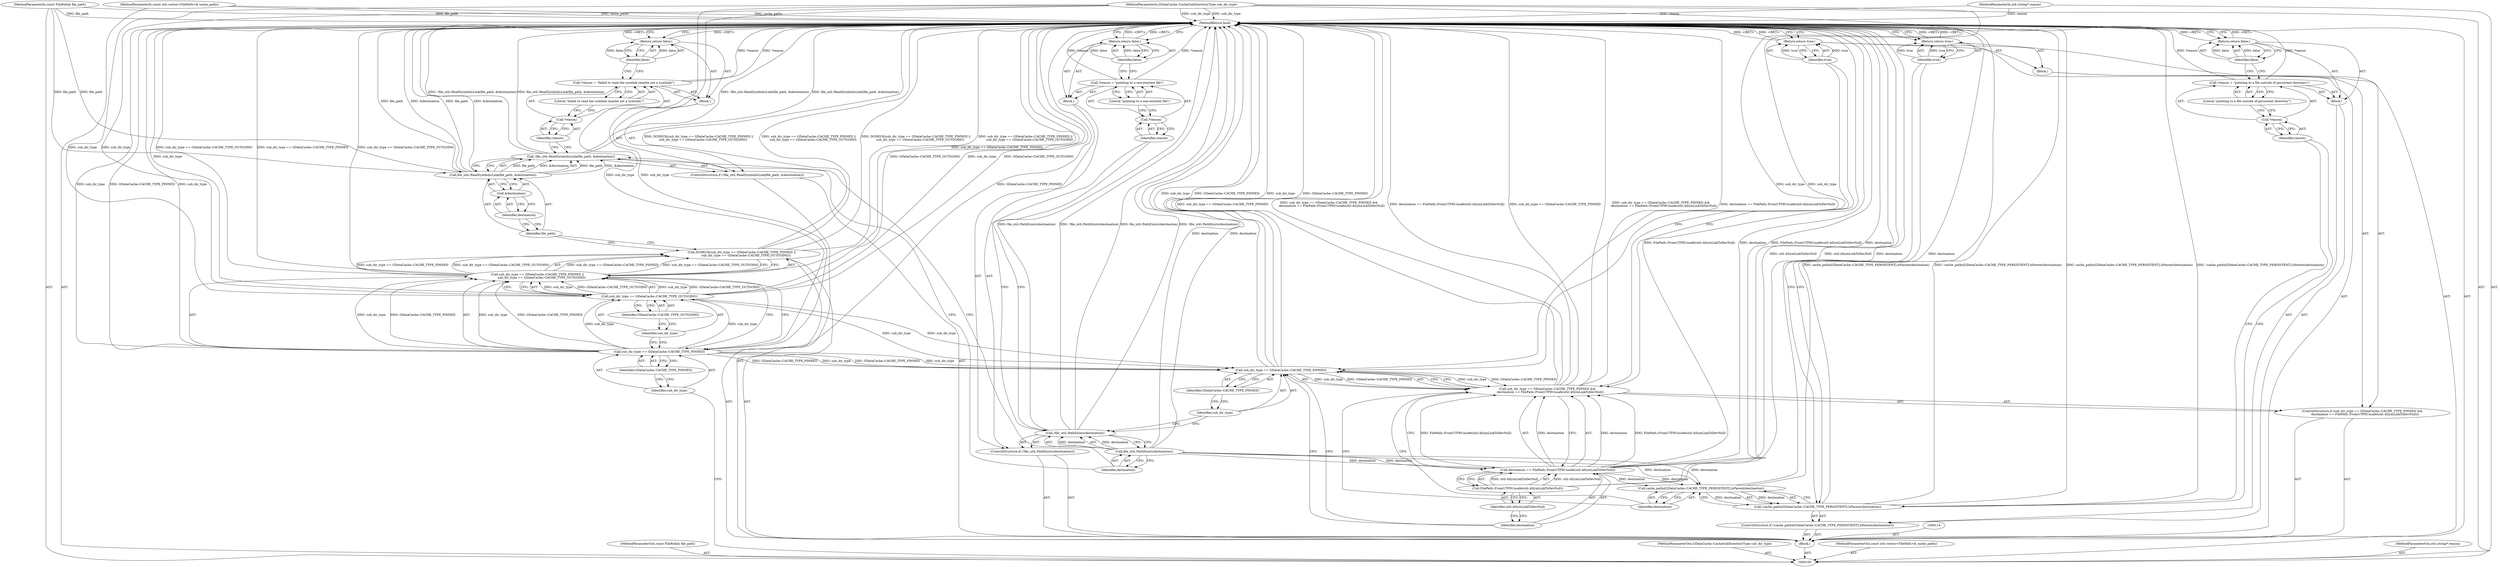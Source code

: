 digraph "1_Chrome_baef1ffd73db183ca50c854e1779ed7f6e5100a8_4" {
"1000164" [label="(MethodReturn,bool)"];
"1000101" [label="(MethodParameterIn,const FilePath& file_path)"];
"1000228" [label="(MethodParameterOut,const FilePath& file_path)"];
"1000127" [label="(Identifier,false)"];
"1000126" [label="(Return,return false;)"];
"1000128" [label="(ControlStructure,if (!file_util::PathExists(destination)))"];
"1000131" [label="(Identifier,destination)"];
"1000132" [label="(Block,)"];
"1000129" [label="(Call,!file_util::PathExists(destination))"];
"1000130" [label="(Call,file_util::PathExists(destination))"];
"1000136" [label="(Literal,\"pointing to a non-existent file\")"];
"1000133" [label="(Call,*reason = \"pointing to a non-existent file\")"];
"1000134" [label="(Call,*reason)"];
"1000135" [label="(Identifier,reason)"];
"1000138" [label="(Identifier,false)"];
"1000137" [label="(Return,return false;)"];
"1000139" [label="(ControlStructure,if (sub_dir_type == GDataCache::CACHE_TYPE_PINNED &&\n      destination == FilePath::FromUTF8Unsafe(util::kSymLinkToDevNull)))"];
"1000143" [label="(Identifier,GDataCache::CACHE_TYPE_PINNED)"];
"1000140" [label="(Call,sub_dir_type == GDataCache::CACHE_TYPE_PINNED &&\n      destination == FilePath::FromUTF8Unsafe(util::kSymLinkToDevNull))"];
"1000141" [label="(Call,sub_dir_type == GDataCache::CACHE_TYPE_PINNED)"];
"1000142" [label="(Identifier,sub_dir_type)"];
"1000146" [label="(Call,FilePath::FromUTF8Unsafe(util::kSymLinkToDevNull))"];
"1000147" [label="(Identifier,util::kSymLinkToDevNull)"];
"1000144" [label="(Call,destination == FilePath::FromUTF8Unsafe(util::kSymLinkToDevNull))"];
"1000145" [label="(Identifier,destination)"];
"1000148" [label="(Block,)"];
"1000150" [label="(Identifier,true)"];
"1000149" [label="(Return,return true;)"];
"1000102" [label="(MethodParameterIn,GDataCache::CacheSubDirectoryType sub_dir_type)"];
"1000229" [label="(MethodParameterOut,GDataCache::CacheSubDirectoryType sub_dir_type)"];
"1000151" [label="(ControlStructure,if (!cache_paths[GDataCache::CACHE_TYPE_PERSISTENT].IsParent(destination)))"];
"1000152" [label="(Call,!cache_paths[GDataCache::CACHE_TYPE_PERSISTENT].IsParent(destination))"];
"1000154" [label="(Identifier,destination)"];
"1000153" [label="(Call,cache_paths[GDataCache::CACHE_TYPE_PERSISTENT].IsParent(destination))"];
"1000155" [label="(Block,)"];
"1000159" [label="(Literal,\"pointing to a file outside of persistent directory\")"];
"1000156" [label="(Call,*reason = \"pointing to a file outside of persistent directory\")"];
"1000157" [label="(Call,*reason)"];
"1000158" [label="(Identifier,reason)"];
"1000161" [label="(Identifier,false)"];
"1000160" [label="(Return,return false;)"];
"1000162" [label="(Return,return true;)"];
"1000163" [label="(Identifier,true)"];
"1000103" [label="(MethodParameterIn,const std::vector<FilePath>& cache_paths)"];
"1000230" [label="(MethodParameterOut,const std::vector<FilePath>& cache_paths)"];
"1000104" [label="(MethodParameterIn,std::string* reason)"];
"1000231" [label="(MethodParameterOut,std::string* reason)"];
"1000105" [label="(Block,)"];
"1000106" [label="(Call,DCHECK(sub_dir_type == GDataCache::CACHE_TYPE_PINNED ||\n         sub_dir_type == GDataCache::CACHE_TYPE_OUTGOING))"];
"1000110" [label="(Identifier,GDataCache::CACHE_TYPE_PINNED)"];
"1000107" [label="(Call,sub_dir_type == GDataCache::CACHE_TYPE_PINNED ||\n         sub_dir_type == GDataCache::CACHE_TYPE_OUTGOING)"];
"1000108" [label="(Call,sub_dir_type == GDataCache::CACHE_TYPE_PINNED)"];
"1000109" [label="(Identifier,sub_dir_type)"];
"1000113" [label="(Identifier,GDataCache::CACHE_TYPE_OUTGOING)"];
"1000111" [label="(Call,sub_dir_type == GDataCache::CACHE_TYPE_OUTGOING)"];
"1000112" [label="(Identifier,sub_dir_type)"];
"1000115" [label="(ControlStructure,if (!file_util::ReadSymbolicLink(file_path, &destination)))"];
"1000118" [label="(Identifier,file_path)"];
"1000119" [label="(Call,&destination)"];
"1000120" [label="(Identifier,destination)"];
"1000116" [label="(Call,!file_util::ReadSymbolicLink(file_path, &destination))"];
"1000121" [label="(Block,)"];
"1000117" [label="(Call,file_util::ReadSymbolicLink(file_path, &destination))"];
"1000125" [label="(Literal,\"failed to read the symlink (maybe not a symlink)\")"];
"1000122" [label="(Call,*reason = \"failed to read the symlink (maybe not a symlink)\")"];
"1000123" [label="(Call,*reason)"];
"1000124" [label="(Identifier,reason)"];
"1000164" -> "1000100"  [label="AST: "];
"1000164" -> "1000126"  [label="CFG: "];
"1000164" -> "1000137"  [label="CFG: "];
"1000164" -> "1000149"  [label="CFG: "];
"1000164" -> "1000160"  [label="CFG: "];
"1000164" -> "1000162"  [label="CFG: "];
"1000126" -> "1000164"  [label="DDG: <RET>"];
"1000162" -> "1000164"  [label="DDG: <RET>"];
"1000137" -> "1000164"  [label="DDG: <RET>"];
"1000149" -> "1000164"  [label="DDG: <RET>"];
"1000160" -> "1000164"  [label="DDG: <RET>"];
"1000116" -> "1000164"  [label="DDG: file_util::ReadSymbolicLink(file_path, &destination)"];
"1000116" -> "1000164"  [label="DDG: !file_util::ReadSymbolicLink(file_path, &destination)"];
"1000129" -> "1000164"  [label="DDG: file_util::PathExists(destination)"];
"1000129" -> "1000164"  [label="DDG: !file_util::PathExists(destination)"];
"1000141" -> "1000164"  [label="DDG: sub_dir_type"];
"1000141" -> "1000164"  [label="DDG: GDataCache::CACHE_TYPE_PINNED"];
"1000107" -> "1000164"  [label="DDG: sub_dir_type == GDataCache::CACHE_TYPE_PINNED"];
"1000107" -> "1000164"  [label="DDG: sub_dir_type == GDataCache::CACHE_TYPE_OUTGOING"];
"1000106" -> "1000164"  [label="DDG: sub_dir_type == GDataCache::CACHE_TYPE_PINNED ||\n         sub_dir_type == GDataCache::CACHE_TYPE_OUTGOING"];
"1000106" -> "1000164"  [label="DDG: DCHECK(sub_dir_type == GDataCache::CACHE_TYPE_PINNED ||\n         sub_dir_type == GDataCache::CACHE_TYPE_OUTGOING)"];
"1000156" -> "1000164"  [label="DDG: *reason"];
"1000104" -> "1000164"  [label="DDG: reason"];
"1000152" -> "1000164"  [label="DDG: cache_paths[GDataCache::CACHE_TYPE_PERSISTENT].IsParent(destination)"];
"1000152" -> "1000164"  [label="DDG: !cache_paths[GDataCache::CACHE_TYPE_PERSISTENT].IsParent(destination)"];
"1000117" -> "1000164"  [label="DDG: file_path"];
"1000117" -> "1000164"  [label="DDG: &destination"];
"1000153" -> "1000164"  [label="DDG: destination"];
"1000144" -> "1000164"  [label="DDG: FilePath::FromUTF8Unsafe(util::kSymLinkToDevNull)"];
"1000144" -> "1000164"  [label="DDG: destination"];
"1000130" -> "1000164"  [label="DDG: destination"];
"1000122" -> "1000164"  [label="DDG: *reason"];
"1000140" -> "1000164"  [label="DDG: sub_dir_type == GDataCache::CACHE_TYPE_PINNED"];
"1000140" -> "1000164"  [label="DDG: sub_dir_type == GDataCache::CACHE_TYPE_PINNED &&\n      destination == FilePath::FromUTF8Unsafe(util::kSymLinkToDevNull)"];
"1000140" -> "1000164"  [label="DDG: destination == FilePath::FromUTF8Unsafe(util::kSymLinkToDevNull)"];
"1000103" -> "1000164"  [label="DDG: cache_paths"];
"1000133" -> "1000164"  [label="DDG: *reason"];
"1000102" -> "1000164"  [label="DDG: sub_dir_type"];
"1000111" -> "1000164"  [label="DDG: sub_dir_type"];
"1000111" -> "1000164"  [label="DDG: GDataCache::CACHE_TYPE_OUTGOING"];
"1000101" -> "1000164"  [label="DDG: file_path"];
"1000108" -> "1000164"  [label="DDG: GDataCache::CACHE_TYPE_PINNED"];
"1000108" -> "1000164"  [label="DDG: sub_dir_type"];
"1000146" -> "1000164"  [label="DDG: util::kSymLinkToDevNull"];
"1000101" -> "1000100"  [label="AST: "];
"1000101" -> "1000164"  [label="DDG: file_path"];
"1000101" -> "1000117"  [label="DDG: file_path"];
"1000228" -> "1000100"  [label="AST: "];
"1000127" -> "1000126"  [label="AST: "];
"1000127" -> "1000122"  [label="CFG: "];
"1000126" -> "1000127"  [label="CFG: "];
"1000127" -> "1000126"  [label="DDG: false"];
"1000126" -> "1000121"  [label="AST: "];
"1000126" -> "1000127"  [label="CFG: "];
"1000127" -> "1000126"  [label="AST: "];
"1000164" -> "1000126"  [label="CFG: "];
"1000126" -> "1000164"  [label="DDG: <RET>"];
"1000127" -> "1000126"  [label="DDG: false"];
"1000128" -> "1000105"  [label="AST: "];
"1000129" -> "1000128"  [label="AST: "];
"1000132" -> "1000128"  [label="AST: "];
"1000131" -> "1000130"  [label="AST: "];
"1000131" -> "1000116"  [label="CFG: "];
"1000130" -> "1000131"  [label="CFG: "];
"1000132" -> "1000128"  [label="AST: "];
"1000133" -> "1000132"  [label="AST: "];
"1000137" -> "1000132"  [label="AST: "];
"1000129" -> "1000128"  [label="AST: "];
"1000129" -> "1000130"  [label="CFG: "];
"1000130" -> "1000129"  [label="AST: "];
"1000135" -> "1000129"  [label="CFG: "];
"1000142" -> "1000129"  [label="CFG: "];
"1000129" -> "1000164"  [label="DDG: file_util::PathExists(destination)"];
"1000129" -> "1000164"  [label="DDG: !file_util::PathExists(destination)"];
"1000130" -> "1000129"  [label="DDG: destination"];
"1000130" -> "1000129"  [label="AST: "];
"1000130" -> "1000131"  [label="CFG: "];
"1000131" -> "1000130"  [label="AST: "];
"1000129" -> "1000130"  [label="CFG: "];
"1000130" -> "1000164"  [label="DDG: destination"];
"1000130" -> "1000129"  [label="DDG: destination"];
"1000130" -> "1000144"  [label="DDG: destination"];
"1000130" -> "1000153"  [label="DDG: destination"];
"1000136" -> "1000133"  [label="AST: "];
"1000136" -> "1000134"  [label="CFG: "];
"1000133" -> "1000136"  [label="CFG: "];
"1000133" -> "1000132"  [label="AST: "];
"1000133" -> "1000136"  [label="CFG: "];
"1000134" -> "1000133"  [label="AST: "];
"1000136" -> "1000133"  [label="AST: "];
"1000138" -> "1000133"  [label="CFG: "];
"1000133" -> "1000164"  [label="DDG: *reason"];
"1000134" -> "1000133"  [label="AST: "];
"1000134" -> "1000135"  [label="CFG: "];
"1000135" -> "1000134"  [label="AST: "];
"1000136" -> "1000134"  [label="CFG: "];
"1000135" -> "1000134"  [label="AST: "];
"1000135" -> "1000129"  [label="CFG: "];
"1000134" -> "1000135"  [label="CFG: "];
"1000138" -> "1000137"  [label="AST: "];
"1000138" -> "1000133"  [label="CFG: "];
"1000137" -> "1000138"  [label="CFG: "];
"1000138" -> "1000137"  [label="DDG: false"];
"1000137" -> "1000132"  [label="AST: "];
"1000137" -> "1000138"  [label="CFG: "];
"1000138" -> "1000137"  [label="AST: "];
"1000164" -> "1000137"  [label="CFG: "];
"1000137" -> "1000164"  [label="DDG: <RET>"];
"1000138" -> "1000137"  [label="DDG: false"];
"1000139" -> "1000105"  [label="AST: "];
"1000140" -> "1000139"  [label="AST: "];
"1000148" -> "1000139"  [label="AST: "];
"1000143" -> "1000141"  [label="AST: "];
"1000143" -> "1000142"  [label="CFG: "];
"1000141" -> "1000143"  [label="CFG: "];
"1000140" -> "1000139"  [label="AST: "];
"1000140" -> "1000141"  [label="CFG: "];
"1000140" -> "1000144"  [label="CFG: "];
"1000141" -> "1000140"  [label="AST: "];
"1000144" -> "1000140"  [label="AST: "];
"1000150" -> "1000140"  [label="CFG: "];
"1000154" -> "1000140"  [label="CFG: "];
"1000140" -> "1000164"  [label="DDG: sub_dir_type == GDataCache::CACHE_TYPE_PINNED"];
"1000140" -> "1000164"  [label="DDG: sub_dir_type == GDataCache::CACHE_TYPE_PINNED &&\n      destination == FilePath::FromUTF8Unsafe(util::kSymLinkToDevNull)"];
"1000140" -> "1000164"  [label="DDG: destination == FilePath::FromUTF8Unsafe(util::kSymLinkToDevNull)"];
"1000141" -> "1000140"  [label="DDG: sub_dir_type"];
"1000141" -> "1000140"  [label="DDG: GDataCache::CACHE_TYPE_PINNED"];
"1000144" -> "1000140"  [label="DDG: destination"];
"1000144" -> "1000140"  [label="DDG: FilePath::FromUTF8Unsafe(util::kSymLinkToDevNull)"];
"1000141" -> "1000140"  [label="AST: "];
"1000141" -> "1000143"  [label="CFG: "];
"1000142" -> "1000141"  [label="AST: "];
"1000143" -> "1000141"  [label="AST: "];
"1000145" -> "1000141"  [label="CFG: "];
"1000140" -> "1000141"  [label="CFG: "];
"1000141" -> "1000164"  [label="DDG: sub_dir_type"];
"1000141" -> "1000164"  [label="DDG: GDataCache::CACHE_TYPE_PINNED"];
"1000141" -> "1000140"  [label="DDG: sub_dir_type"];
"1000141" -> "1000140"  [label="DDG: GDataCache::CACHE_TYPE_PINNED"];
"1000108" -> "1000141"  [label="DDG: sub_dir_type"];
"1000108" -> "1000141"  [label="DDG: GDataCache::CACHE_TYPE_PINNED"];
"1000111" -> "1000141"  [label="DDG: sub_dir_type"];
"1000102" -> "1000141"  [label="DDG: sub_dir_type"];
"1000142" -> "1000141"  [label="AST: "];
"1000142" -> "1000129"  [label="CFG: "];
"1000143" -> "1000142"  [label="CFG: "];
"1000146" -> "1000144"  [label="AST: "];
"1000146" -> "1000147"  [label="CFG: "];
"1000147" -> "1000146"  [label="AST: "];
"1000144" -> "1000146"  [label="CFG: "];
"1000146" -> "1000164"  [label="DDG: util::kSymLinkToDevNull"];
"1000146" -> "1000144"  [label="DDG: util::kSymLinkToDevNull"];
"1000147" -> "1000146"  [label="AST: "];
"1000147" -> "1000145"  [label="CFG: "];
"1000146" -> "1000147"  [label="CFG: "];
"1000144" -> "1000140"  [label="AST: "];
"1000144" -> "1000146"  [label="CFG: "];
"1000145" -> "1000144"  [label="AST: "];
"1000146" -> "1000144"  [label="AST: "];
"1000140" -> "1000144"  [label="CFG: "];
"1000144" -> "1000164"  [label="DDG: FilePath::FromUTF8Unsafe(util::kSymLinkToDevNull)"];
"1000144" -> "1000164"  [label="DDG: destination"];
"1000144" -> "1000140"  [label="DDG: destination"];
"1000144" -> "1000140"  [label="DDG: FilePath::FromUTF8Unsafe(util::kSymLinkToDevNull)"];
"1000130" -> "1000144"  [label="DDG: destination"];
"1000146" -> "1000144"  [label="DDG: util::kSymLinkToDevNull"];
"1000144" -> "1000153"  [label="DDG: destination"];
"1000145" -> "1000144"  [label="AST: "];
"1000145" -> "1000141"  [label="CFG: "];
"1000147" -> "1000145"  [label="CFG: "];
"1000148" -> "1000139"  [label="AST: "];
"1000149" -> "1000148"  [label="AST: "];
"1000150" -> "1000149"  [label="AST: "];
"1000150" -> "1000140"  [label="CFG: "];
"1000149" -> "1000150"  [label="CFG: "];
"1000150" -> "1000149"  [label="DDG: true"];
"1000149" -> "1000148"  [label="AST: "];
"1000149" -> "1000150"  [label="CFG: "];
"1000150" -> "1000149"  [label="AST: "];
"1000164" -> "1000149"  [label="CFG: "];
"1000149" -> "1000164"  [label="DDG: <RET>"];
"1000150" -> "1000149"  [label="DDG: true"];
"1000102" -> "1000100"  [label="AST: "];
"1000102" -> "1000164"  [label="DDG: sub_dir_type"];
"1000102" -> "1000108"  [label="DDG: sub_dir_type"];
"1000102" -> "1000111"  [label="DDG: sub_dir_type"];
"1000102" -> "1000141"  [label="DDG: sub_dir_type"];
"1000229" -> "1000100"  [label="AST: "];
"1000151" -> "1000105"  [label="AST: "];
"1000152" -> "1000151"  [label="AST: "];
"1000155" -> "1000151"  [label="AST: "];
"1000152" -> "1000151"  [label="AST: "];
"1000152" -> "1000153"  [label="CFG: "];
"1000153" -> "1000152"  [label="AST: "];
"1000158" -> "1000152"  [label="CFG: "];
"1000163" -> "1000152"  [label="CFG: "];
"1000152" -> "1000164"  [label="DDG: cache_paths[GDataCache::CACHE_TYPE_PERSISTENT].IsParent(destination)"];
"1000152" -> "1000164"  [label="DDG: !cache_paths[GDataCache::CACHE_TYPE_PERSISTENT].IsParent(destination)"];
"1000153" -> "1000152"  [label="DDG: destination"];
"1000154" -> "1000153"  [label="AST: "];
"1000154" -> "1000140"  [label="CFG: "];
"1000153" -> "1000154"  [label="CFG: "];
"1000153" -> "1000152"  [label="AST: "];
"1000153" -> "1000154"  [label="CFG: "];
"1000154" -> "1000153"  [label="AST: "];
"1000152" -> "1000153"  [label="CFG: "];
"1000153" -> "1000164"  [label="DDG: destination"];
"1000153" -> "1000152"  [label="DDG: destination"];
"1000144" -> "1000153"  [label="DDG: destination"];
"1000130" -> "1000153"  [label="DDG: destination"];
"1000155" -> "1000151"  [label="AST: "];
"1000156" -> "1000155"  [label="AST: "];
"1000160" -> "1000155"  [label="AST: "];
"1000159" -> "1000156"  [label="AST: "];
"1000159" -> "1000157"  [label="CFG: "];
"1000156" -> "1000159"  [label="CFG: "];
"1000156" -> "1000155"  [label="AST: "];
"1000156" -> "1000159"  [label="CFG: "];
"1000157" -> "1000156"  [label="AST: "];
"1000159" -> "1000156"  [label="AST: "];
"1000161" -> "1000156"  [label="CFG: "];
"1000156" -> "1000164"  [label="DDG: *reason"];
"1000157" -> "1000156"  [label="AST: "];
"1000157" -> "1000158"  [label="CFG: "];
"1000158" -> "1000157"  [label="AST: "];
"1000159" -> "1000157"  [label="CFG: "];
"1000158" -> "1000157"  [label="AST: "];
"1000158" -> "1000152"  [label="CFG: "];
"1000157" -> "1000158"  [label="CFG: "];
"1000161" -> "1000160"  [label="AST: "];
"1000161" -> "1000156"  [label="CFG: "];
"1000160" -> "1000161"  [label="CFG: "];
"1000161" -> "1000160"  [label="DDG: false"];
"1000160" -> "1000155"  [label="AST: "];
"1000160" -> "1000161"  [label="CFG: "];
"1000161" -> "1000160"  [label="AST: "];
"1000164" -> "1000160"  [label="CFG: "];
"1000160" -> "1000164"  [label="DDG: <RET>"];
"1000161" -> "1000160"  [label="DDG: false"];
"1000162" -> "1000105"  [label="AST: "];
"1000162" -> "1000163"  [label="CFG: "];
"1000163" -> "1000162"  [label="AST: "];
"1000164" -> "1000162"  [label="CFG: "];
"1000162" -> "1000164"  [label="DDG: <RET>"];
"1000163" -> "1000162"  [label="DDG: true"];
"1000163" -> "1000162"  [label="AST: "];
"1000163" -> "1000152"  [label="CFG: "];
"1000162" -> "1000163"  [label="CFG: "];
"1000163" -> "1000162"  [label="DDG: true"];
"1000103" -> "1000100"  [label="AST: "];
"1000103" -> "1000164"  [label="DDG: cache_paths"];
"1000230" -> "1000100"  [label="AST: "];
"1000104" -> "1000100"  [label="AST: "];
"1000104" -> "1000164"  [label="DDG: reason"];
"1000231" -> "1000100"  [label="AST: "];
"1000105" -> "1000100"  [label="AST: "];
"1000106" -> "1000105"  [label="AST: "];
"1000114" -> "1000105"  [label="AST: "];
"1000115" -> "1000105"  [label="AST: "];
"1000128" -> "1000105"  [label="AST: "];
"1000139" -> "1000105"  [label="AST: "];
"1000151" -> "1000105"  [label="AST: "];
"1000162" -> "1000105"  [label="AST: "];
"1000106" -> "1000105"  [label="AST: "];
"1000106" -> "1000107"  [label="CFG: "];
"1000107" -> "1000106"  [label="AST: "];
"1000118" -> "1000106"  [label="CFG: "];
"1000106" -> "1000164"  [label="DDG: sub_dir_type == GDataCache::CACHE_TYPE_PINNED ||\n         sub_dir_type == GDataCache::CACHE_TYPE_OUTGOING"];
"1000106" -> "1000164"  [label="DDG: DCHECK(sub_dir_type == GDataCache::CACHE_TYPE_PINNED ||\n         sub_dir_type == GDataCache::CACHE_TYPE_OUTGOING)"];
"1000107" -> "1000106"  [label="DDG: sub_dir_type == GDataCache::CACHE_TYPE_PINNED"];
"1000107" -> "1000106"  [label="DDG: sub_dir_type == GDataCache::CACHE_TYPE_OUTGOING"];
"1000110" -> "1000108"  [label="AST: "];
"1000110" -> "1000109"  [label="CFG: "];
"1000108" -> "1000110"  [label="CFG: "];
"1000107" -> "1000106"  [label="AST: "];
"1000107" -> "1000108"  [label="CFG: "];
"1000107" -> "1000111"  [label="CFG: "];
"1000108" -> "1000107"  [label="AST: "];
"1000111" -> "1000107"  [label="AST: "];
"1000106" -> "1000107"  [label="CFG: "];
"1000107" -> "1000164"  [label="DDG: sub_dir_type == GDataCache::CACHE_TYPE_PINNED"];
"1000107" -> "1000164"  [label="DDG: sub_dir_type == GDataCache::CACHE_TYPE_OUTGOING"];
"1000107" -> "1000106"  [label="DDG: sub_dir_type == GDataCache::CACHE_TYPE_PINNED"];
"1000107" -> "1000106"  [label="DDG: sub_dir_type == GDataCache::CACHE_TYPE_OUTGOING"];
"1000108" -> "1000107"  [label="DDG: sub_dir_type"];
"1000108" -> "1000107"  [label="DDG: GDataCache::CACHE_TYPE_PINNED"];
"1000111" -> "1000107"  [label="DDG: sub_dir_type"];
"1000111" -> "1000107"  [label="DDG: GDataCache::CACHE_TYPE_OUTGOING"];
"1000108" -> "1000107"  [label="AST: "];
"1000108" -> "1000110"  [label="CFG: "];
"1000109" -> "1000108"  [label="AST: "];
"1000110" -> "1000108"  [label="AST: "];
"1000112" -> "1000108"  [label="CFG: "];
"1000107" -> "1000108"  [label="CFG: "];
"1000108" -> "1000164"  [label="DDG: GDataCache::CACHE_TYPE_PINNED"];
"1000108" -> "1000164"  [label="DDG: sub_dir_type"];
"1000108" -> "1000107"  [label="DDG: sub_dir_type"];
"1000108" -> "1000107"  [label="DDG: GDataCache::CACHE_TYPE_PINNED"];
"1000102" -> "1000108"  [label="DDG: sub_dir_type"];
"1000108" -> "1000111"  [label="DDG: sub_dir_type"];
"1000108" -> "1000141"  [label="DDG: sub_dir_type"];
"1000108" -> "1000141"  [label="DDG: GDataCache::CACHE_TYPE_PINNED"];
"1000109" -> "1000108"  [label="AST: "];
"1000109" -> "1000100"  [label="CFG: "];
"1000110" -> "1000109"  [label="CFG: "];
"1000113" -> "1000111"  [label="AST: "];
"1000113" -> "1000112"  [label="CFG: "];
"1000111" -> "1000113"  [label="CFG: "];
"1000111" -> "1000107"  [label="AST: "];
"1000111" -> "1000113"  [label="CFG: "];
"1000112" -> "1000111"  [label="AST: "];
"1000113" -> "1000111"  [label="AST: "];
"1000107" -> "1000111"  [label="CFG: "];
"1000111" -> "1000164"  [label="DDG: sub_dir_type"];
"1000111" -> "1000164"  [label="DDG: GDataCache::CACHE_TYPE_OUTGOING"];
"1000111" -> "1000107"  [label="DDG: sub_dir_type"];
"1000111" -> "1000107"  [label="DDG: GDataCache::CACHE_TYPE_OUTGOING"];
"1000108" -> "1000111"  [label="DDG: sub_dir_type"];
"1000102" -> "1000111"  [label="DDG: sub_dir_type"];
"1000111" -> "1000141"  [label="DDG: sub_dir_type"];
"1000112" -> "1000111"  [label="AST: "];
"1000112" -> "1000108"  [label="CFG: "];
"1000113" -> "1000112"  [label="CFG: "];
"1000115" -> "1000105"  [label="AST: "];
"1000116" -> "1000115"  [label="AST: "];
"1000121" -> "1000115"  [label="AST: "];
"1000118" -> "1000117"  [label="AST: "];
"1000118" -> "1000106"  [label="CFG: "];
"1000120" -> "1000118"  [label="CFG: "];
"1000119" -> "1000117"  [label="AST: "];
"1000119" -> "1000120"  [label="CFG: "];
"1000120" -> "1000119"  [label="AST: "];
"1000117" -> "1000119"  [label="CFG: "];
"1000120" -> "1000119"  [label="AST: "];
"1000120" -> "1000118"  [label="CFG: "];
"1000119" -> "1000120"  [label="CFG: "];
"1000116" -> "1000115"  [label="AST: "];
"1000116" -> "1000117"  [label="CFG: "];
"1000117" -> "1000116"  [label="AST: "];
"1000124" -> "1000116"  [label="CFG: "];
"1000131" -> "1000116"  [label="CFG: "];
"1000116" -> "1000164"  [label="DDG: file_util::ReadSymbolicLink(file_path, &destination)"];
"1000116" -> "1000164"  [label="DDG: !file_util::ReadSymbolicLink(file_path, &destination)"];
"1000117" -> "1000116"  [label="DDG: file_path"];
"1000117" -> "1000116"  [label="DDG: &destination"];
"1000121" -> "1000115"  [label="AST: "];
"1000122" -> "1000121"  [label="AST: "];
"1000126" -> "1000121"  [label="AST: "];
"1000117" -> "1000116"  [label="AST: "];
"1000117" -> "1000119"  [label="CFG: "];
"1000118" -> "1000117"  [label="AST: "];
"1000119" -> "1000117"  [label="AST: "];
"1000116" -> "1000117"  [label="CFG: "];
"1000117" -> "1000164"  [label="DDG: file_path"];
"1000117" -> "1000164"  [label="DDG: &destination"];
"1000117" -> "1000116"  [label="DDG: file_path"];
"1000117" -> "1000116"  [label="DDG: &destination"];
"1000101" -> "1000117"  [label="DDG: file_path"];
"1000125" -> "1000122"  [label="AST: "];
"1000125" -> "1000123"  [label="CFG: "];
"1000122" -> "1000125"  [label="CFG: "];
"1000122" -> "1000121"  [label="AST: "];
"1000122" -> "1000125"  [label="CFG: "];
"1000123" -> "1000122"  [label="AST: "];
"1000125" -> "1000122"  [label="AST: "];
"1000127" -> "1000122"  [label="CFG: "];
"1000122" -> "1000164"  [label="DDG: *reason"];
"1000123" -> "1000122"  [label="AST: "];
"1000123" -> "1000124"  [label="CFG: "];
"1000124" -> "1000123"  [label="AST: "];
"1000125" -> "1000123"  [label="CFG: "];
"1000124" -> "1000123"  [label="AST: "];
"1000124" -> "1000116"  [label="CFG: "];
"1000123" -> "1000124"  [label="CFG: "];
}
